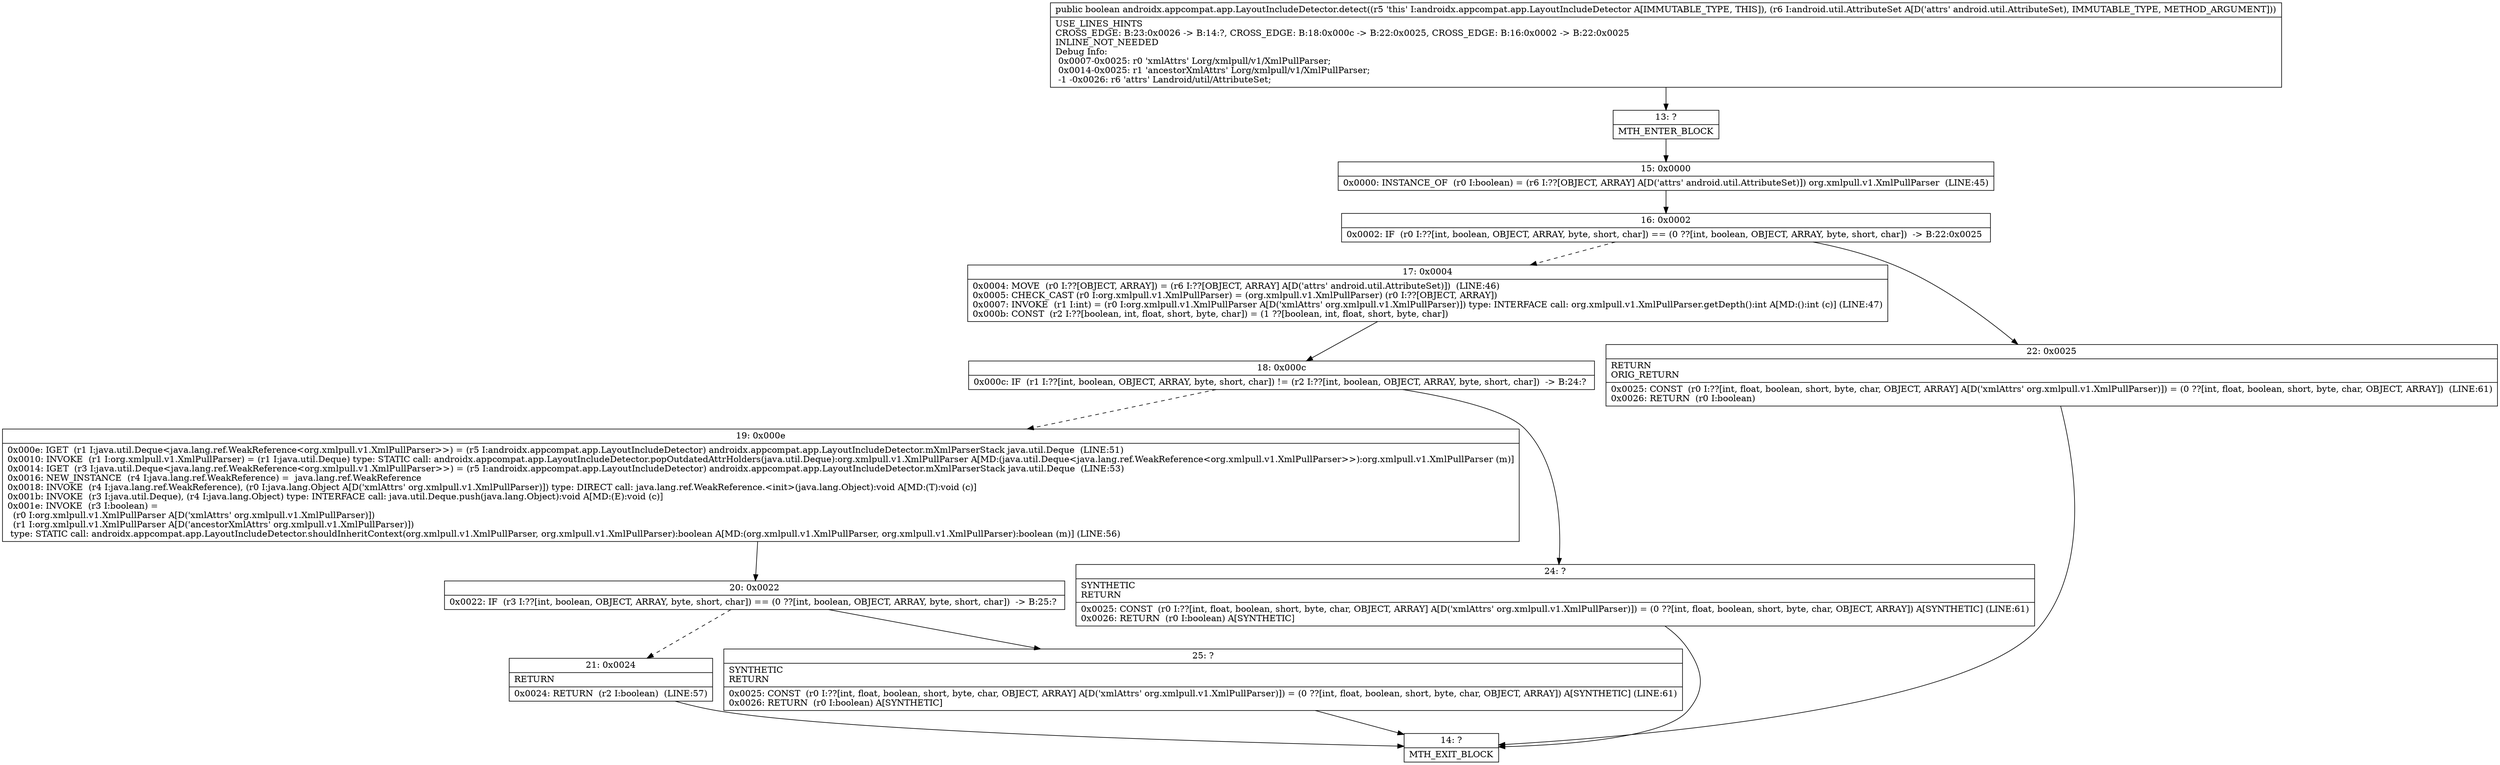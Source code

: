 digraph "CFG forandroidx.appcompat.app.LayoutIncludeDetector.detect(Landroid\/util\/AttributeSet;)Z" {
Node_13 [shape=record,label="{13\:\ ?|MTH_ENTER_BLOCK\l}"];
Node_15 [shape=record,label="{15\:\ 0x0000|0x0000: INSTANCE_OF  (r0 I:boolean) = (r6 I:??[OBJECT, ARRAY] A[D('attrs' android.util.AttributeSet)]) org.xmlpull.v1.XmlPullParser  (LINE:45)\l}"];
Node_16 [shape=record,label="{16\:\ 0x0002|0x0002: IF  (r0 I:??[int, boolean, OBJECT, ARRAY, byte, short, char]) == (0 ??[int, boolean, OBJECT, ARRAY, byte, short, char])  \-\> B:22:0x0025 \l}"];
Node_17 [shape=record,label="{17\:\ 0x0004|0x0004: MOVE  (r0 I:??[OBJECT, ARRAY]) = (r6 I:??[OBJECT, ARRAY] A[D('attrs' android.util.AttributeSet)])  (LINE:46)\l0x0005: CHECK_CAST (r0 I:org.xmlpull.v1.XmlPullParser) = (org.xmlpull.v1.XmlPullParser) (r0 I:??[OBJECT, ARRAY]) \l0x0007: INVOKE  (r1 I:int) = (r0 I:org.xmlpull.v1.XmlPullParser A[D('xmlAttrs' org.xmlpull.v1.XmlPullParser)]) type: INTERFACE call: org.xmlpull.v1.XmlPullParser.getDepth():int A[MD:():int (c)] (LINE:47)\l0x000b: CONST  (r2 I:??[boolean, int, float, short, byte, char]) = (1 ??[boolean, int, float, short, byte, char]) \l}"];
Node_18 [shape=record,label="{18\:\ 0x000c|0x000c: IF  (r1 I:??[int, boolean, OBJECT, ARRAY, byte, short, char]) != (r2 I:??[int, boolean, OBJECT, ARRAY, byte, short, char])  \-\> B:24:? \l}"];
Node_19 [shape=record,label="{19\:\ 0x000e|0x000e: IGET  (r1 I:java.util.Deque\<java.lang.ref.WeakReference\<org.xmlpull.v1.XmlPullParser\>\>) = (r5 I:androidx.appcompat.app.LayoutIncludeDetector) androidx.appcompat.app.LayoutIncludeDetector.mXmlParserStack java.util.Deque  (LINE:51)\l0x0010: INVOKE  (r1 I:org.xmlpull.v1.XmlPullParser) = (r1 I:java.util.Deque) type: STATIC call: androidx.appcompat.app.LayoutIncludeDetector.popOutdatedAttrHolders(java.util.Deque):org.xmlpull.v1.XmlPullParser A[MD:(java.util.Deque\<java.lang.ref.WeakReference\<org.xmlpull.v1.XmlPullParser\>\>):org.xmlpull.v1.XmlPullParser (m)]\l0x0014: IGET  (r3 I:java.util.Deque\<java.lang.ref.WeakReference\<org.xmlpull.v1.XmlPullParser\>\>) = (r5 I:androidx.appcompat.app.LayoutIncludeDetector) androidx.appcompat.app.LayoutIncludeDetector.mXmlParserStack java.util.Deque  (LINE:53)\l0x0016: NEW_INSTANCE  (r4 I:java.lang.ref.WeakReference) =  java.lang.ref.WeakReference \l0x0018: INVOKE  (r4 I:java.lang.ref.WeakReference), (r0 I:java.lang.Object A[D('xmlAttrs' org.xmlpull.v1.XmlPullParser)]) type: DIRECT call: java.lang.ref.WeakReference.\<init\>(java.lang.Object):void A[MD:(T):void (c)]\l0x001b: INVOKE  (r3 I:java.util.Deque), (r4 I:java.lang.Object) type: INTERFACE call: java.util.Deque.push(java.lang.Object):void A[MD:(E):void (c)]\l0x001e: INVOKE  (r3 I:boolean) = \l  (r0 I:org.xmlpull.v1.XmlPullParser A[D('xmlAttrs' org.xmlpull.v1.XmlPullParser)])\l  (r1 I:org.xmlpull.v1.XmlPullParser A[D('ancestorXmlAttrs' org.xmlpull.v1.XmlPullParser)])\l type: STATIC call: androidx.appcompat.app.LayoutIncludeDetector.shouldInheritContext(org.xmlpull.v1.XmlPullParser, org.xmlpull.v1.XmlPullParser):boolean A[MD:(org.xmlpull.v1.XmlPullParser, org.xmlpull.v1.XmlPullParser):boolean (m)] (LINE:56)\l}"];
Node_20 [shape=record,label="{20\:\ 0x0022|0x0022: IF  (r3 I:??[int, boolean, OBJECT, ARRAY, byte, short, char]) == (0 ??[int, boolean, OBJECT, ARRAY, byte, short, char])  \-\> B:25:? \l}"];
Node_21 [shape=record,label="{21\:\ 0x0024|RETURN\l|0x0024: RETURN  (r2 I:boolean)  (LINE:57)\l}"];
Node_14 [shape=record,label="{14\:\ ?|MTH_EXIT_BLOCK\l}"];
Node_25 [shape=record,label="{25\:\ ?|SYNTHETIC\lRETURN\l|0x0025: CONST  (r0 I:??[int, float, boolean, short, byte, char, OBJECT, ARRAY] A[D('xmlAttrs' org.xmlpull.v1.XmlPullParser)]) = (0 ??[int, float, boolean, short, byte, char, OBJECT, ARRAY]) A[SYNTHETIC] (LINE:61)\l0x0026: RETURN  (r0 I:boolean) A[SYNTHETIC]\l}"];
Node_24 [shape=record,label="{24\:\ ?|SYNTHETIC\lRETURN\l|0x0025: CONST  (r0 I:??[int, float, boolean, short, byte, char, OBJECT, ARRAY] A[D('xmlAttrs' org.xmlpull.v1.XmlPullParser)]) = (0 ??[int, float, boolean, short, byte, char, OBJECT, ARRAY]) A[SYNTHETIC] (LINE:61)\l0x0026: RETURN  (r0 I:boolean) A[SYNTHETIC]\l}"];
Node_22 [shape=record,label="{22\:\ 0x0025|RETURN\lORIG_RETURN\l|0x0025: CONST  (r0 I:??[int, float, boolean, short, byte, char, OBJECT, ARRAY] A[D('xmlAttrs' org.xmlpull.v1.XmlPullParser)]) = (0 ??[int, float, boolean, short, byte, char, OBJECT, ARRAY])  (LINE:61)\l0x0026: RETURN  (r0 I:boolean) \l}"];
MethodNode[shape=record,label="{public boolean androidx.appcompat.app.LayoutIncludeDetector.detect((r5 'this' I:androidx.appcompat.app.LayoutIncludeDetector A[IMMUTABLE_TYPE, THIS]), (r6 I:android.util.AttributeSet A[D('attrs' android.util.AttributeSet), IMMUTABLE_TYPE, METHOD_ARGUMENT]))  | USE_LINES_HINTS\lCROSS_EDGE: B:23:0x0026 \-\> B:14:?, CROSS_EDGE: B:18:0x000c \-\> B:22:0x0025, CROSS_EDGE: B:16:0x0002 \-\> B:22:0x0025\lINLINE_NOT_NEEDED\lDebug Info:\l  0x0007\-0x0025: r0 'xmlAttrs' Lorg\/xmlpull\/v1\/XmlPullParser;\l  0x0014\-0x0025: r1 'ancestorXmlAttrs' Lorg\/xmlpull\/v1\/XmlPullParser;\l  \-1 \-0x0026: r6 'attrs' Landroid\/util\/AttributeSet;\l}"];
MethodNode -> Node_13;Node_13 -> Node_15;
Node_15 -> Node_16;
Node_16 -> Node_17[style=dashed];
Node_16 -> Node_22;
Node_17 -> Node_18;
Node_18 -> Node_19[style=dashed];
Node_18 -> Node_24;
Node_19 -> Node_20;
Node_20 -> Node_21[style=dashed];
Node_20 -> Node_25;
Node_21 -> Node_14;
Node_25 -> Node_14;
Node_24 -> Node_14;
Node_22 -> Node_14;
}

